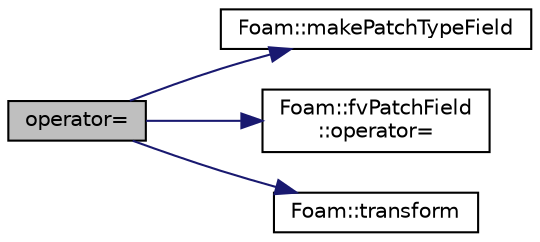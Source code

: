 digraph "operator="
{
  bgcolor="transparent";
  edge [fontname="Helvetica",fontsize="10",labelfontname="Helvetica",labelfontsize="10"];
  node [fontname="Helvetica",fontsize="10",shape=record];
  rankdir="LR";
  Node198 [label="operator=",height=0.2,width=0.4,color="black", fillcolor="grey75", style="filled", fontcolor="black"];
  Node198 -> Node199 [color="midnightblue",fontsize="10",style="solid",fontname="Helvetica"];
  Node199 [label="Foam::makePatchTypeField",height=0.2,width=0.4,color="black",URL="$a21851.html#a44a8c9a8ab08f6bf1f84bf3dab3f82a2"];
  Node198 -> Node200 [color="midnightblue",fontsize="10",style="solid",fontname="Helvetica"];
  Node200 [label="Foam::fvPatchField\l::operator=",height=0.2,width=0.4,color="black",URL="$a23169.html#a6a896c9a07142ef7985d976d61181176"];
  Node198 -> Node201 [color="midnightblue",fontsize="10",style="solid",fontname="Helvetica"];
  Node201 [label="Foam::transform",height=0.2,width=0.4,color="black",URL="$a21851.html#a919915170941701c1223291531ad010c"];
}
